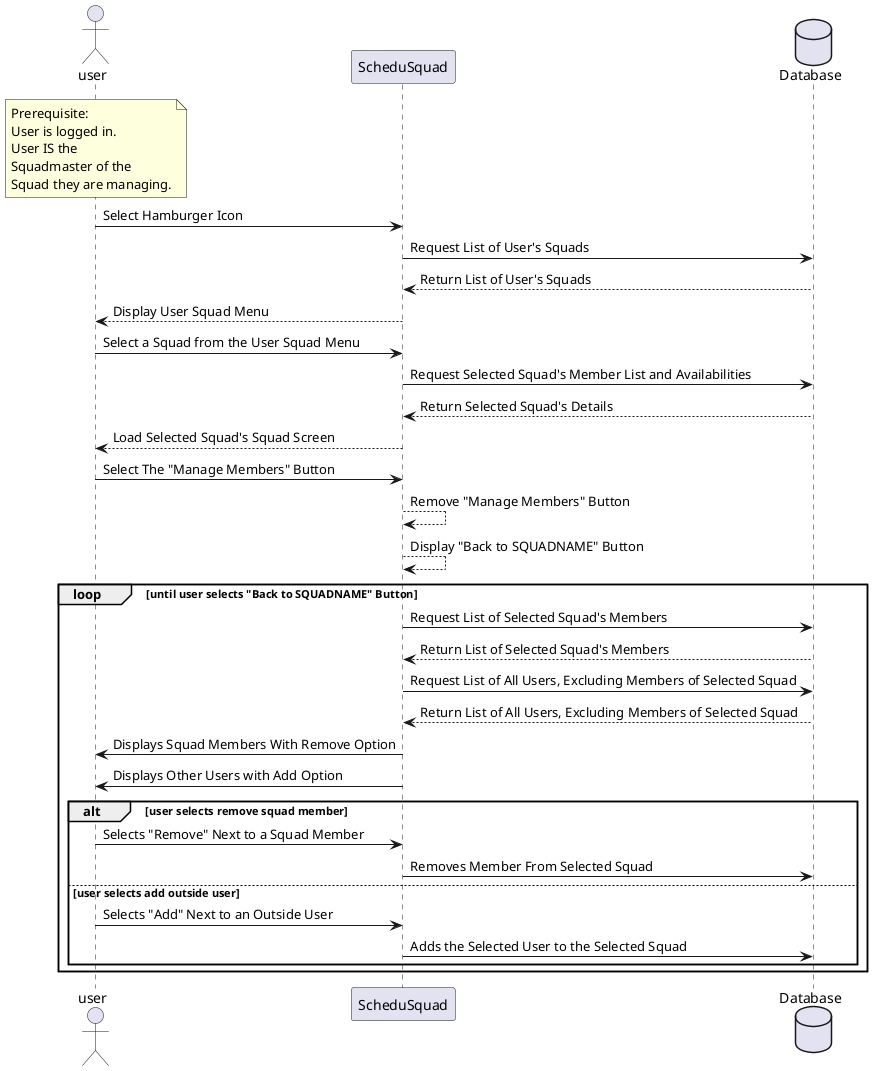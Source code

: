 @startuml Manage Squad
actor user
participant ScheduSquad as app
database Database as db

note over user
Prerequisite:
User is logged in.
User IS the
Squadmaster of the
Squad they are managing.
end note

user -> app : Select Hamburger Icon
app -> db : Request List of User's Squads
db --> app : Return List of User's Squads
app --> user : Display User Squad Menu
user -> app : Select a Squad from the User Squad Menu
app -> db : Request Selected Squad's Member List and Availabilities
db --> app : Return Selected Squad's Details
app --> user : Load Selected Squad's Squad Screen
user -> app : Select The "Manage Members" Button
app --> app : Remove "Manage Members" Button
app --> app : Display "Back to SQUADNAME" Button

loop until user selects "Back to SQUADNAME" Button
    app -> db : Request List of Selected Squad's Members
    db --> app : Return List of Selected Squad's Members
    app -> db : Request List of All Users, Excluding Members of Selected Squad
    db --> app : Return List of All Users, Excluding Members of Selected Squad
    app -> user : Displays Squad Members With Remove Option
    app -> user : Displays Other Users with Add Option

    alt user selects remove squad member
        user -> app : Selects "Remove" Next to a Squad Member
        app -> db : Removes Member From Selected Squad
    else user selects add outside user
        user -> app : Selects "Add" Next to an Outside User
        app -> db : Adds the Selected User to the Selected Squad
    end
end
@enduml